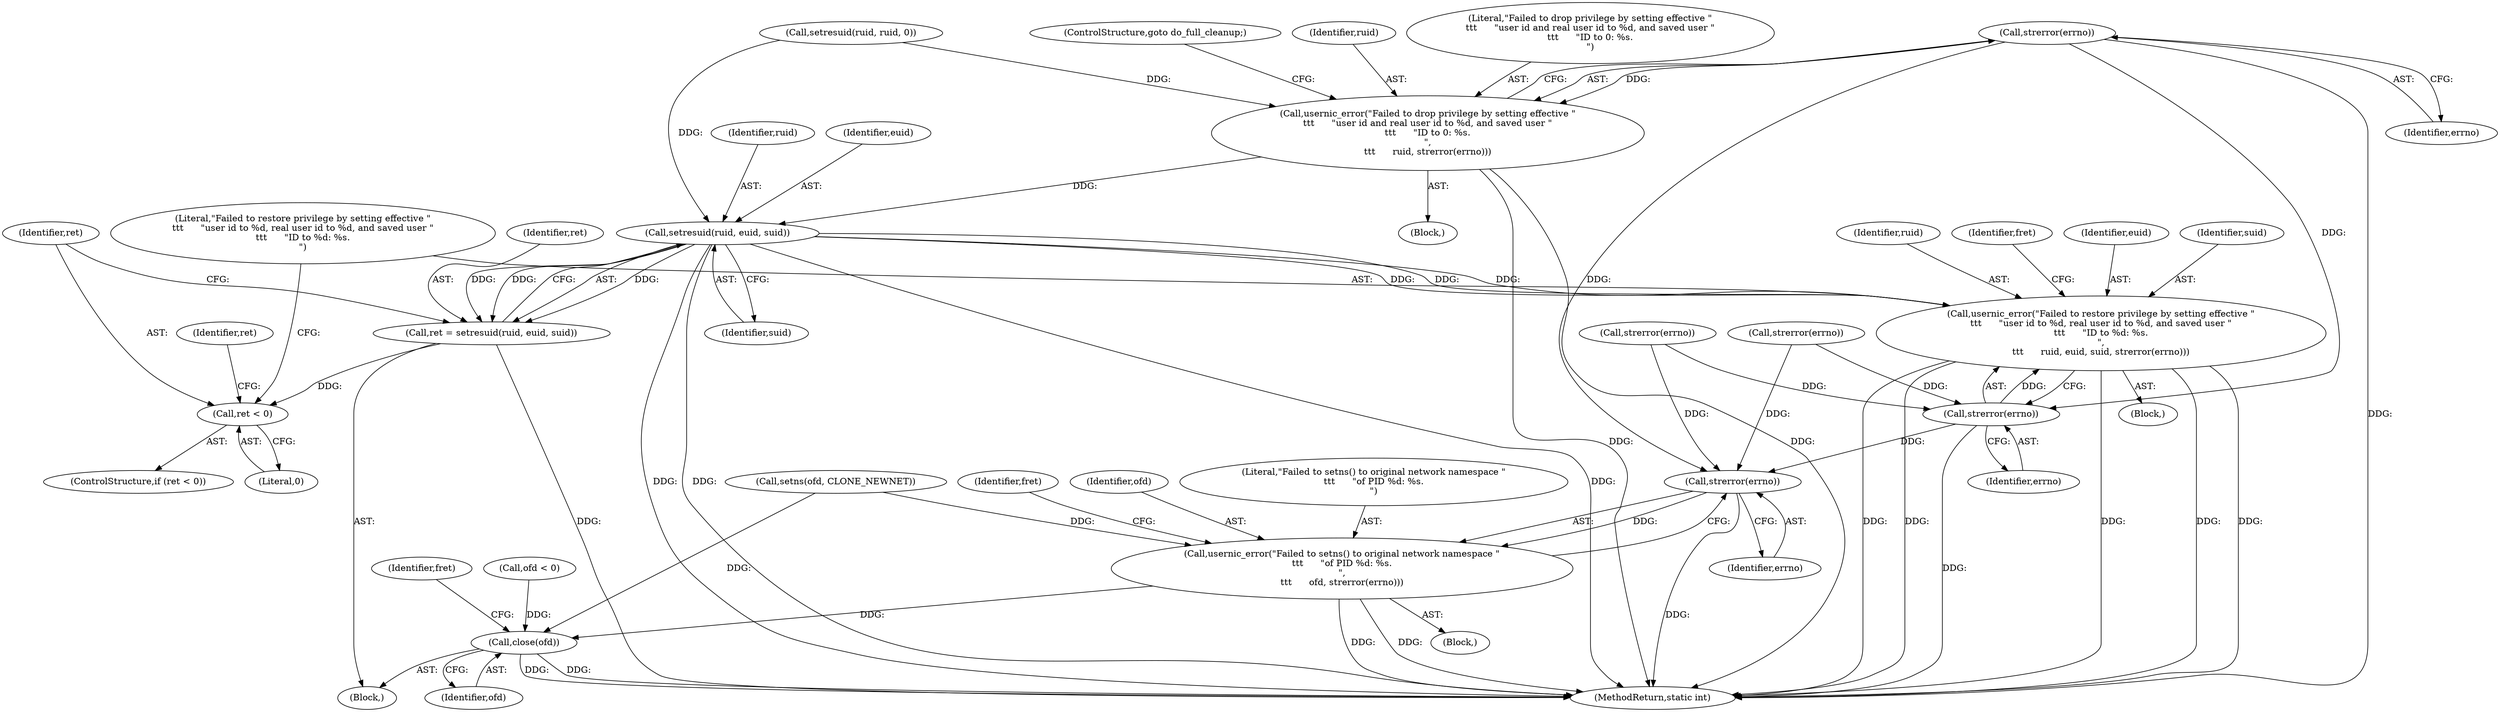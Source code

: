 digraph "0_lxc_16af238036a5464ae8f2420ed3af214f0de875f9@API" {
"1000223" [label="(Call,strerror(errno))"];
"1000220" [label="(Call,usernic_error(\"Failed to drop privilege by setting effective \"\n\t\t\t      \"user id and real user id to %d, and saved user \"\n\t\t\t      \"ID to 0: %s.\n\",\n\t\t\t      ruid, strerror(errno)))"];
"1000304" [label="(Call,setresuid(ruid, euid, suid))"];
"1000302" [label="(Call,ret = setresuid(ruid, euid, suid))"];
"1000309" [label="(Call,ret < 0)"];
"1000313" [label="(Call,usernic_error(\"Failed to restore privilege by setting effective \"\n\t\t\t      \"user id to %d, real user id to %d, and saved user \"\n\t\t\t      \"ID to %d: %s.\n\",\n\t\t\t      ruid, euid, suid, strerror(errno)))"];
"1000318" [label="(Call,strerror(errno))"];
"1000337" [label="(Call,strerror(errno))"];
"1000334" [label="(Call,usernic_error(\"Failed to setns() to original network namespace \"\n\t\t\t      \"of PID %d: %s.\n\",\n\t\t\t      ofd, strerror(errno)))"];
"1000350" [label="(Call,close(ofd))"];
"1000285" [label="(Call,strerror(errno))"];
"1000304" [label="(Call,setresuid(ruid, euid, suid))"];
"1000110" [label="(Block,)"];
"1000311" [label="(Literal,0)"];
"1000220" [label="(Call,usernic_error(\"Failed to drop privilege by setting effective \"\n\t\t\t      \"user id and real user id to %d, and saved user \"\n\t\t\t      \"ID to 0: %s.\n\",\n\t\t\t      ruid, strerror(errno)))"];
"1000340" [label="(Identifier,fret)"];
"1000223" [label="(Call,strerror(errno))"];
"1000307" [label="(Identifier,suid)"];
"1000333" [label="(Block,)"];
"1000336" [label="(Identifier,ofd)"];
"1000305" [label="(Identifier,ruid)"];
"1000224" [label="(Identifier,errno)"];
"1000351" [label="(Identifier,ofd)"];
"1000325" [label="(Identifier,ret)"];
"1000225" [label="(ControlStructure,goto do_full_cleanup;)"];
"1000306" [label="(Identifier,euid)"];
"1000303" [label="(Identifier,ret)"];
"1000326" [label="(Call,setns(ofd, CLONE_NEWNET))"];
"1000350" [label="(Call,close(ofd))"];
"1000338" [label="(Identifier,errno)"];
"1000219" [label="(Block,)"];
"1000222" [label="(Identifier,ruid)"];
"1000315" [label="(Identifier,ruid)"];
"1000302" [label="(Call,ret = setresuid(ruid, euid, suid))"];
"1000354" [label="(MethodReturn,static int)"];
"1000318" [label="(Call,strerror(errno))"];
"1000248" [label="(Call,strerror(errno))"];
"1000308" [label="(ControlStructure,if (ret < 0))"];
"1000211" [label="(Call,setresuid(ruid, ruid, 0))"];
"1000314" [label="(Literal,\"Failed to restore privilege by setting effective \"\n\t\t\t      \"user id to %d, real user id to %d, and saved user \"\n\t\t\t      \"ID to %d: %s.\n\")"];
"1000309" [label="(Call,ret < 0)"];
"1000145" [label="(Call,ofd < 0)"];
"1000321" [label="(Identifier,fret)"];
"1000319" [label="(Identifier,errno)"];
"1000313" [label="(Call,usernic_error(\"Failed to restore privilege by setting effective \"\n\t\t\t      \"user id to %d, real user id to %d, and saved user \"\n\t\t\t      \"ID to %d: %s.\n\",\n\t\t\t      ruid, euid, suid, strerror(errno)))"];
"1000334" [label="(Call,usernic_error(\"Failed to setns() to original network namespace \"\n\t\t\t      \"of PID %d: %s.\n\",\n\t\t\t      ofd, strerror(errno)))"];
"1000221" [label="(Literal,\"Failed to drop privilege by setting effective \"\n\t\t\t      \"user id and real user id to %d, and saved user \"\n\t\t\t      \"ID to 0: %s.\n\")"];
"1000335" [label="(Literal,\"Failed to setns() to original network namespace \"\n\t\t\t      \"of PID %d: %s.\n\")"];
"1000316" [label="(Identifier,euid)"];
"1000353" [label="(Identifier,fret)"];
"1000312" [label="(Block,)"];
"1000310" [label="(Identifier,ret)"];
"1000337" [label="(Call,strerror(errno))"];
"1000317" [label="(Identifier,suid)"];
"1000223" -> "1000220"  [label="AST: "];
"1000223" -> "1000224"  [label="CFG: "];
"1000224" -> "1000223"  [label="AST: "];
"1000220" -> "1000223"  [label="CFG: "];
"1000223" -> "1000354"  [label="DDG: "];
"1000223" -> "1000220"  [label="DDG: "];
"1000223" -> "1000318"  [label="DDG: "];
"1000223" -> "1000337"  [label="DDG: "];
"1000220" -> "1000219"  [label="AST: "];
"1000221" -> "1000220"  [label="AST: "];
"1000222" -> "1000220"  [label="AST: "];
"1000225" -> "1000220"  [label="CFG: "];
"1000220" -> "1000354"  [label="DDG: "];
"1000220" -> "1000354"  [label="DDG: "];
"1000211" -> "1000220"  [label="DDG: "];
"1000220" -> "1000304"  [label="DDG: "];
"1000304" -> "1000302"  [label="AST: "];
"1000304" -> "1000307"  [label="CFG: "];
"1000305" -> "1000304"  [label="AST: "];
"1000306" -> "1000304"  [label="AST: "];
"1000307" -> "1000304"  [label="AST: "];
"1000302" -> "1000304"  [label="CFG: "];
"1000304" -> "1000354"  [label="DDG: "];
"1000304" -> "1000354"  [label="DDG: "];
"1000304" -> "1000354"  [label="DDG: "];
"1000304" -> "1000302"  [label="DDG: "];
"1000304" -> "1000302"  [label="DDG: "];
"1000304" -> "1000302"  [label="DDG: "];
"1000211" -> "1000304"  [label="DDG: "];
"1000304" -> "1000313"  [label="DDG: "];
"1000304" -> "1000313"  [label="DDG: "];
"1000304" -> "1000313"  [label="DDG: "];
"1000302" -> "1000110"  [label="AST: "];
"1000303" -> "1000302"  [label="AST: "];
"1000310" -> "1000302"  [label="CFG: "];
"1000302" -> "1000354"  [label="DDG: "];
"1000302" -> "1000309"  [label="DDG: "];
"1000309" -> "1000308"  [label="AST: "];
"1000309" -> "1000311"  [label="CFG: "];
"1000310" -> "1000309"  [label="AST: "];
"1000311" -> "1000309"  [label="AST: "];
"1000314" -> "1000309"  [label="CFG: "];
"1000325" -> "1000309"  [label="CFG: "];
"1000313" -> "1000312"  [label="AST: "];
"1000313" -> "1000318"  [label="CFG: "];
"1000314" -> "1000313"  [label="AST: "];
"1000315" -> "1000313"  [label="AST: "];
"1000316" -> "1000313"  [label="AST: "];
"1000317" -> "1000313"  [label="AST: "];
"1000318" -> "1000313"  [label="AST: "];
"1000321" -> "1000313"  [label="CFG: "];
"1000313" -> "1000354"  [label="DDG: "];
"1000313" -> "1000354"  [label="DDG: "];
"1000313" -> "1000354"  [label="DDG: "];
"1000313" -> "1000354"  [label="DDG: "];
"1000313" -> "1000354"  [label="DDG: "];
"1000318" -> "1000313"  [label="DDG: "];
"1000318" -> "1000319"  [label="CFG: "];
"1000319" -> "1000318"  [label="AST: "];
"1000318" -> "1000354"  [label="DDG: "];
"1000285" -> "1000318"  [label="DDG: "];
"1000248" -> "1000318"  [label="DDG: "];
"1000318" -> "1000337"  [label="DDG: "];
"1000337" -> "1000334"  [label="AST: "];
"1000337" -> "1000338"  [label="CFG: "];
"1000338" -> "1000337"  [label="AST: "];
"1000334" -> "1000337"  [label="CFG: "];
"1000337" -> "1000354"  [label="DDG: "];
"1000337" -> "1000334"  [label="DDG: "];
"1000285" -> "1000337"  [label="DDG: "];
"1000248" -> "1000337"  [label="DDG: "];
"1000334" -> "1000333"  [label="AST: "];
"1000335" -> "1000334"  [label="AST: "];
"1000336" -> "1000334"  [label="AST: "];
"1000340" -> "1000334"  [label="CFG: "];
"1000334" -> "1000354"  [label="DDG: "];
"1000334" -> "1000354"  [label="DDG: "];
"1000326" -> "1000334"  [label="DDG: "];
"1000334" -> "1000350"  [label="DDG: "];
"1000350" -> "1000110"  [label="AST: "];
"1000350" -> "1000351"  [label="CFG: "];
"1000351" -> "1000350"  [label="AST: "];
"1000353" -> "1000350"  [label="CFG: "];
"1000350" -> "1000354"  [label="DDG: "];
"1000350" -> "1000354"  [label="DDG: "];
"1000326" -> "1000350"  [label="DDG: "];
"1000145" -> "1000350"  [label="DDG: "];
}
